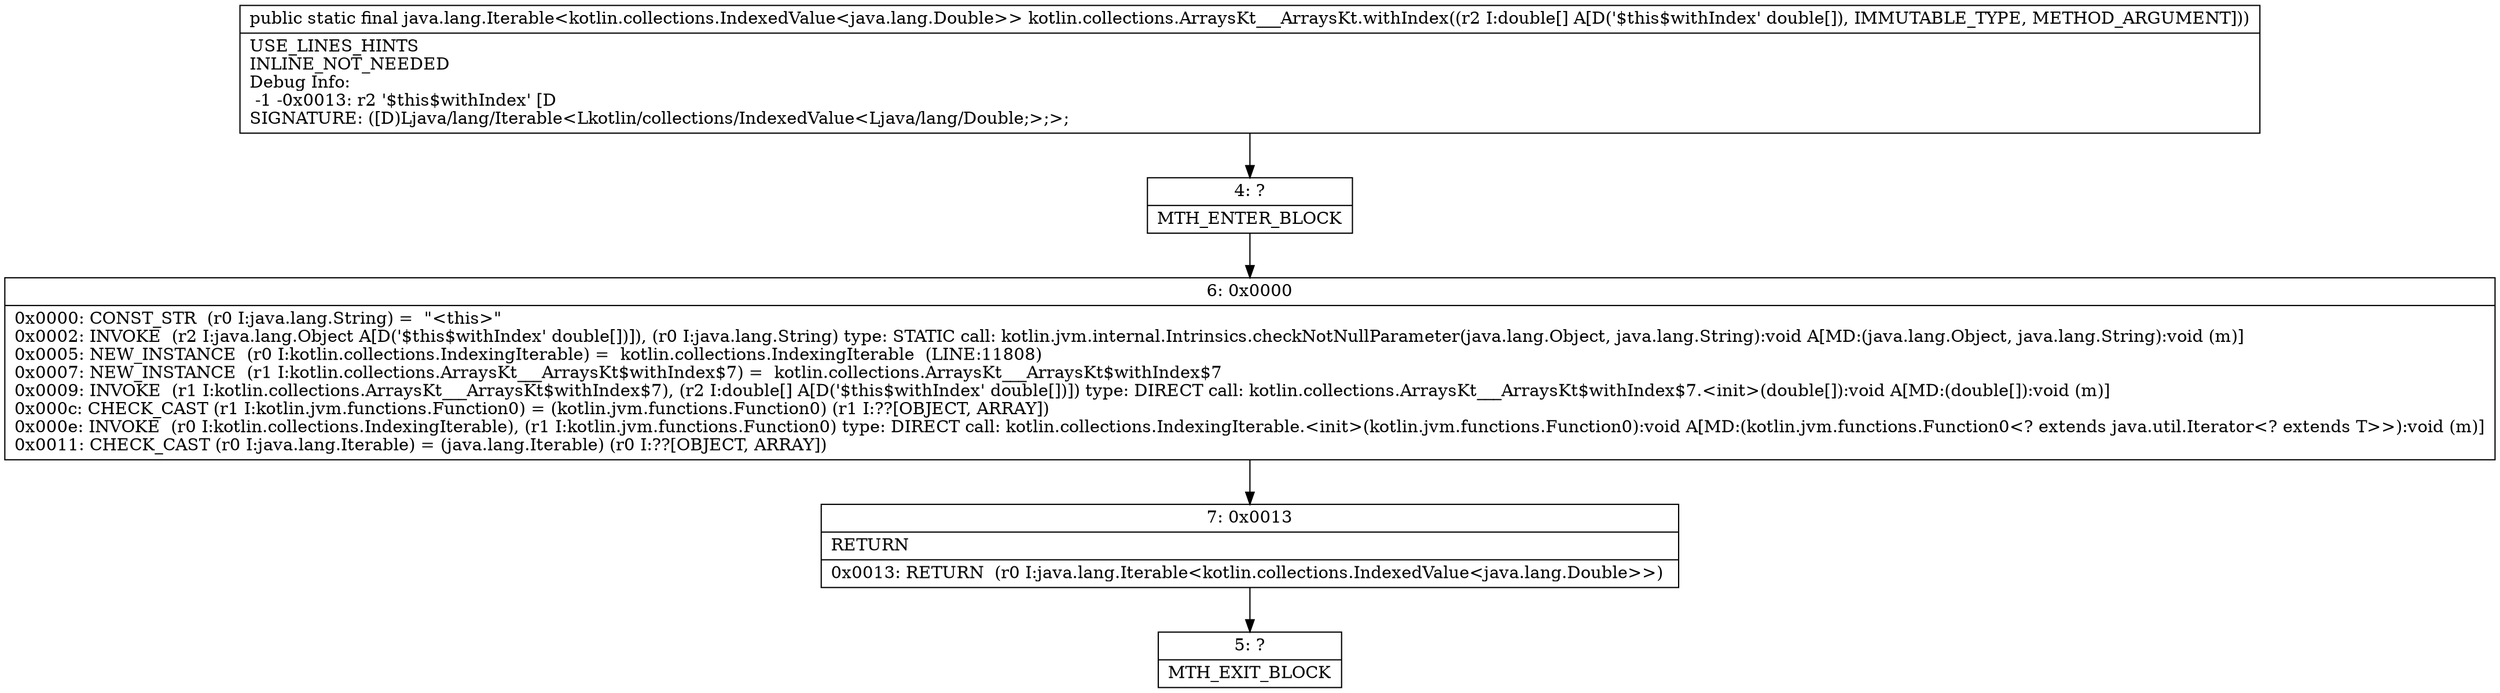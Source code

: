 digraph "CFG forkotlin.collections.ArraysKt___ArraysKt.withIndex([D)Ljava\/lang\/Iterable;" {
Node_4 [shape=record,label="{4\:\ ?|MTH_ENTER_BLOCK\l}"];
Node_6 [shape=record,label="{6\:\ 0x0000|0x0000: CONST_STR  (r0 I:java.lang.String) =  \"\<this\>\" \l0x0002: INVOKE  (r2 I:java.lang.Object A[D('$this$withIndex' double[])]), (r0 I:java.lang.String) type: STATIC call: kotlin.jvm.internal.Intrinsics.checkNotNullParameter(java.lang.Object, java.lang.String):void A[MD:(java.lang.Object, java.lang.String):void (m)]\l0x0005: NEW_INSTANCE  (r0 I:kotlin.collections.IndexingIterable) =  kotlin.collections.IndexingIterable  (LINE:11808)\l0x0007: NEW_INSTANCE  (r1 I:kotlin.collections.ArraysKt___ArraysKt$withIndex$7) =  kotlin.collections.ArraysKt___ArraysKt$withIndex$7 \l0x0009: INVOKE  (r1 I:kotlin.collections.ArraysKt___ArraysKt$withIndex$7), (r2 I:double[] A[D('$this$withIndex' double[])]) type: DIRECT call: kotlin.collections.ArraysKt___ArraysKt$withIndex$7.\<init\>(double[]):void A[MD:(double[]):void (m)]\l0x000c: CHECK_CAST (r1 I:kotlin.jvm.functions.Function0) = (kotlin.jvm.functions.Function0) (r1 I:??[OBJECT, ARRAY]) \l0x000e: INVOKE  (r0 I:kotlin.collections.IndexingIterable), (r1 I:kotlin.jvm.functions.Function0) type: DIRECT call: kotlin.collections.IndexingIterable.\<init\>(kotlin.jvm.functions.Function0):void A[MD:(kotlin.jvm.functions.Function0\<? extends java.util.Iterator\<? extends T\>\>):void (m)]\l0x0011: CHECK_CAST (r0 I:java.lang.Iterable) = (java.lang.Iterable) (r0 I:??[OBJECT, ARRAY]) \l}"];
Node_7 [shape=record,label="{7\:\ 0x0013|RETURN\l|0x0013: RETURN  (r0 I:java.lang.Iterable\<kotlin.collections.IndexedValue\<java.lang.Double\>\>) \l}"];
Node_5 [shape=record,label="{5\:\ ?|MTH_EXIT_BLOCK\l}"];
MethodNode[shape=record,label="{public static final java.lang.Iterable\<kotlin.collections.IndexedValue\<java.lang.Double\>\> kotlin.collections.ArraysKt___ArraysKt.withIndex((r2 I:double[] A[D('$this$withIndex' double[]), IMMUTABLE_TYPE, METHOD_ARGUMENT]))  | USE_LINES_HINTS\lINLINE_NOT_NEEDED\lDebug Info:\l  \-1 \-0x0013: r2 '$this$withIndex' [D\lSIGNATURE: ([D)Ljava\/lang\/Iterable\<Lkotlin\/collections\/IndexedValue\<Ljava\/lang\/Double;\>;\>;\l}"];
MethodNode -> Node_4;Node_4 -> Node_6;
Node_6 -> Node_7;
Node_7 -> Node_5;
}

